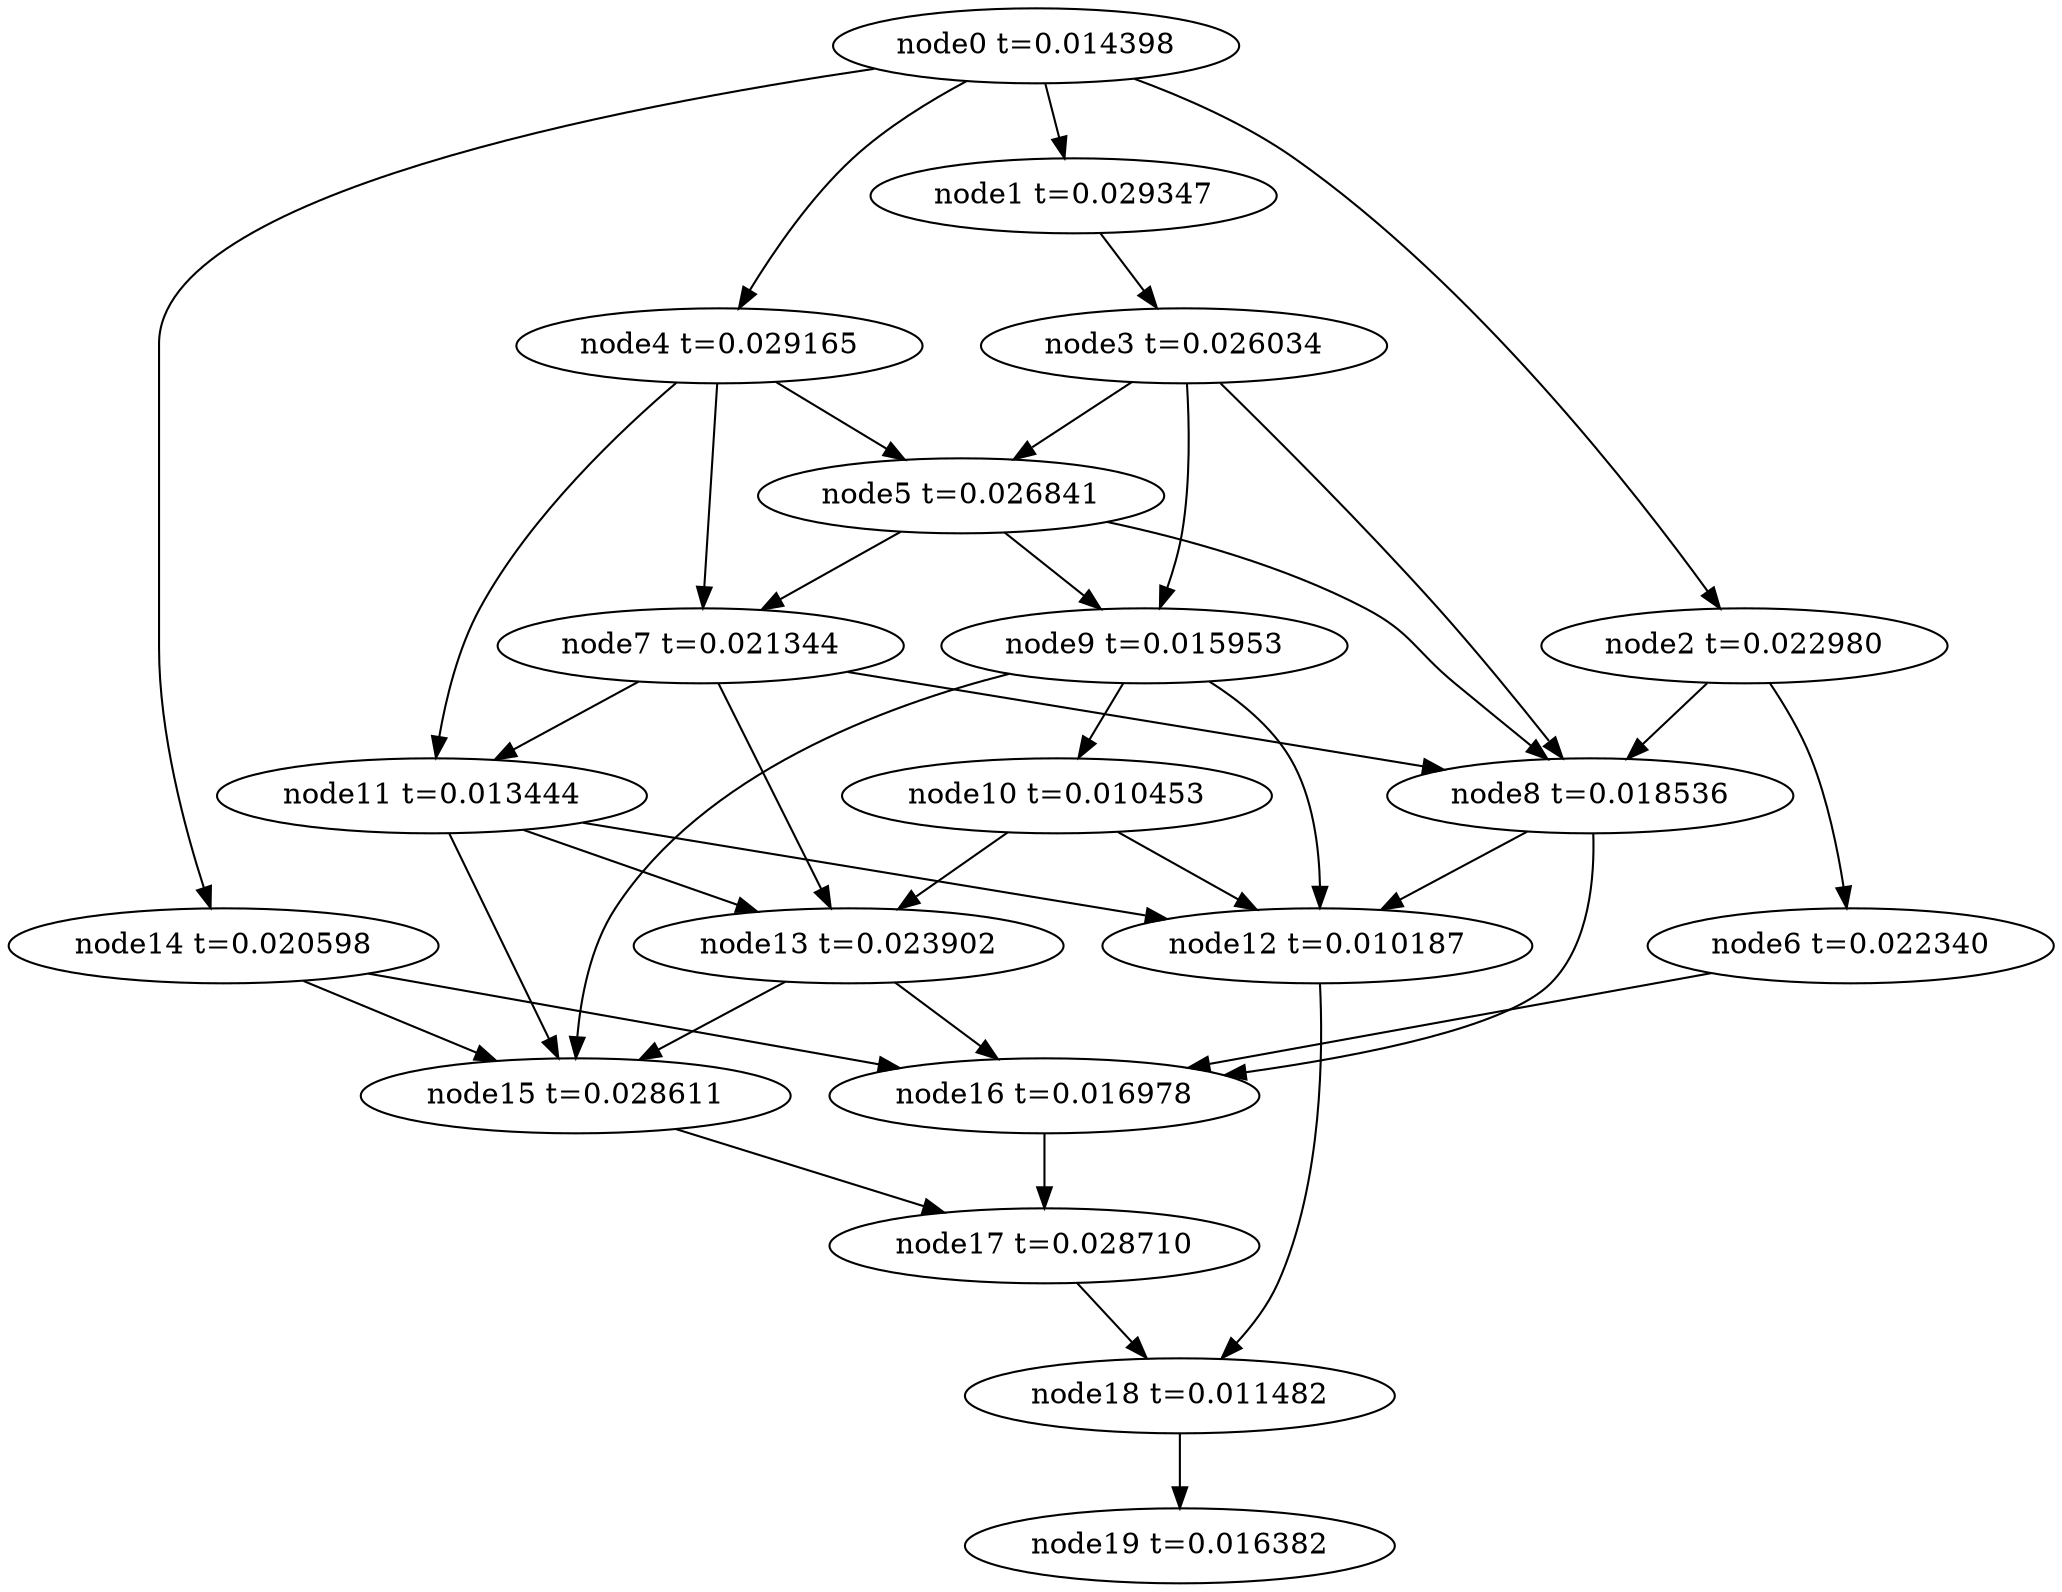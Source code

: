 digraph g{
	node19[label="node19 t=0.016382"]
	node18 -> node19
	node18[label="node18 t=0.011482"];
	node17 -> node18
	node17[label="node17 t=0.028710"];
	node16 -> node17
	node16[label="node16 t=0.016978"];
	node15 -> node17
	node15[label="node15 t=0.028611"];
	node14 -> node16
	node14 -> node15
	node14[label="node14 t=0.020598"];
	node13 -> node16
	node13 -> node15
	node13[label="node13 t=0.023902"];
	node12 -> node18
	node12[label="node12 t=0.010187"];
	node11 -> node15
	node11 -> node13
	node11 -> node12
	node11[label="node11 t=0.013444"];
	node10 -> node13
	node10 -> node12
	node10[label="node10 t=0.010453"];
	node9 -> node15
	node9 -> node12
	node9 -> node10
	node9[label="node9 t=0.015953"];
	node8 -> node16
	node8 -> node12
	node8[label="node8 t=0.018536"];
	node7 -> node13
	node7 -> node11
	node7 -> node8
	node7[label="node7 t=0.021344"];
	node6 -> node16
	node6[label="node6 t=0.022340"];
	node5 -> node9
	node5 -> node8
	node5 -> node7
	node5[label="node5 t=0.026841"];
	node4 -> node11
	node4 -> node7
	node4 -> node5
	node4[label="node4 t=0.029165"];
	node3 -> node9
	node3 -> node8
	node3 -> node5
	node3[label="node3 t=0.026034"];
	node2 -> node8
	node2 -> node6
	node2[label="node2 t=0.022980"];
	node1 -> node3
	node1[label="node1 t=0.029347"];
	node0 -> node14
	node0 -> node4
	node0 -> node2
	node0 -> node1
	node0[label="node0 t=0.014398"];
}
